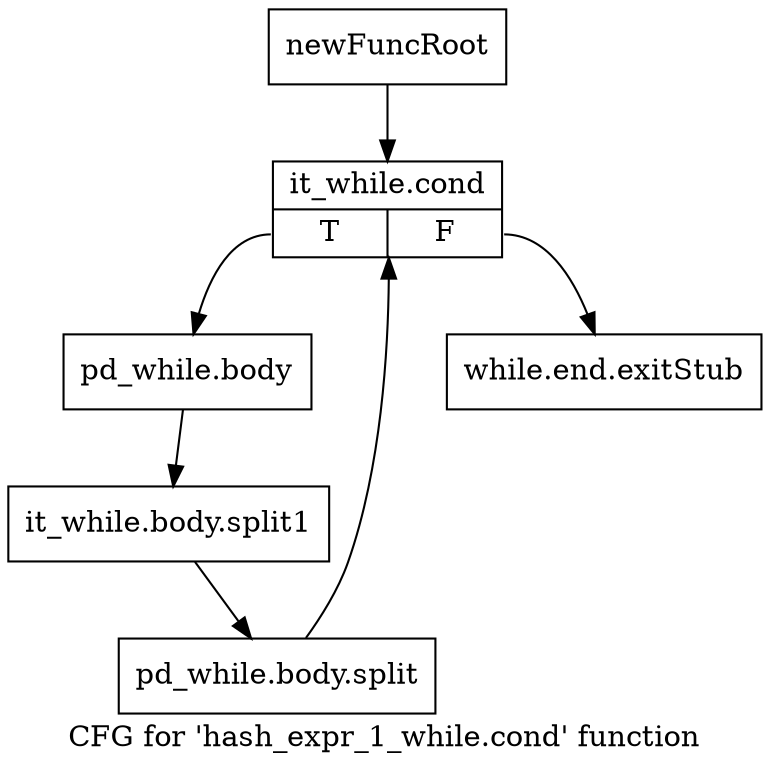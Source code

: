digraph "CFG for 'hash_expr_1_while.cond' function" {
	label="CFG for 'hash_expr_1_while.cond' function";

	Node0xb16dfb0 [shape=record,label="{newFuncRoot}"];
	Node0xb16dfb0 -> Node0xb16e050;
	Node0xb16e000 [shape=record,label="{while.end.exitStub}"];
	Node0xb16e050 [shape=record,label="{it_while.cond|{<s0>T|<s1>F}}"];
	Node0xb16e050:s0 -> Node0xb16e0a0;
	Node0xb16e050:s1 -> Node0xb16e000;
	Node0xb16e0a0 [shape=record,label="{pd_while.body}"];
	Node0xb16e0a0 -> Node0xf6fd7b0;
	Node0xf6fd7b0 [shape=record,label="{it_while.body.split1}"];
	Node0xf6fd7b0 -> Node0xf5b7890;
	Node0xf5b7890 [shape=record,label="{pd_while.body.split}"];
	Node0xf5b7890 -> Node0xb16e050;
}
